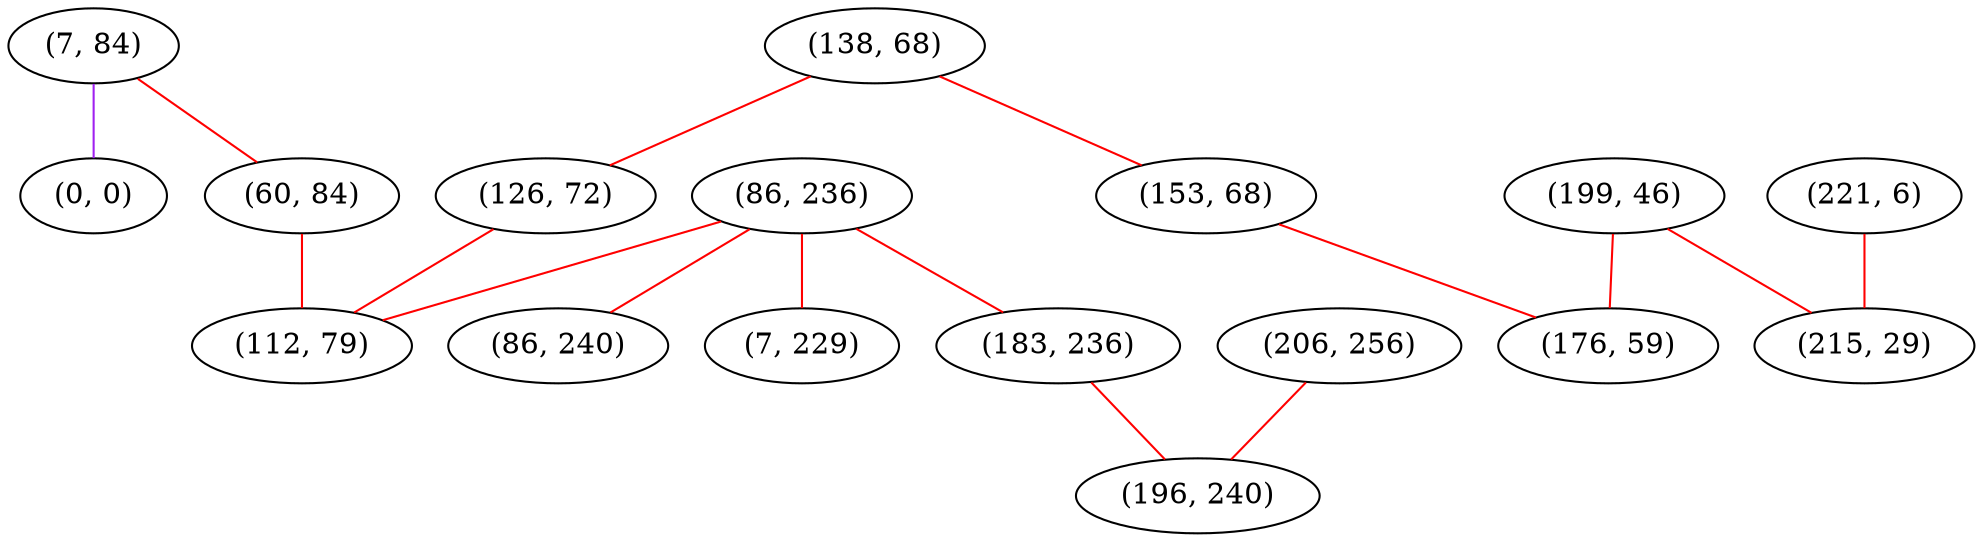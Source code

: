 graph "" {
"(7, 84)";
"(221, 6)";
"(199, 46)";
"(0, 0)";
"(138, 68)";
"(153, 68)";
"(86, 236)";
"(215, 29)";
"(126, 72)";
"(86, 240)";
"(176, 59)";
"(60, 84)";
"(206, 256)";
"(112, 79)";
"(7, 229)";
"(183, 236)";
"(196, 240)";
"(7, 84)" -- "(60, 84)"  [color=red, key=0, weight=1];
"(7, 84)" -- "(0, 0)"  [color=purple, key=0, weight=4];
"(221, 6)" -- "(215, 29)"  [color=red, key=0, weight=1];
"(199, 46)" -- "(176, 59)"  [color=red, key=0, weight=1];
"(199, 46)" -- "(215, 29)"  [color=red, key=0, weight=1];
"(138, 68)" -- "(126, 72)"  [color=red, key=0, weight=1];
"(138, 68)" -- "(153, 68)"  [color=red, key=0, weight=1];
"(153, 68)" -- "(176, 59)"  [color=red, key=0, weight=1];
"(86, 236)" -- "(183, 236)"  [color=red, key=0, weight=1];
"(86, 236)" -- "(7, 229)"  [color=red, key=0, weight=1];
"(86, 236)" -- "(86, 240)"  [color=red, key=0, weight=1];
"(86, 236)" -- "(112, 79)"  [color=red, key=0, weight=1];
"(126, 72)" -- "(112, 79)"  [color=red, key=0, weight=1];
"(60, 84)" -- "(112, 79)"  [color=red, key=0, weight=1];
"(206, 256)" -- "(196, 240)"  [color=red, key=0, weight=1];
"(183, 236)" -- "(196, 240)"  [color=red, key=0, weight=1];
}
